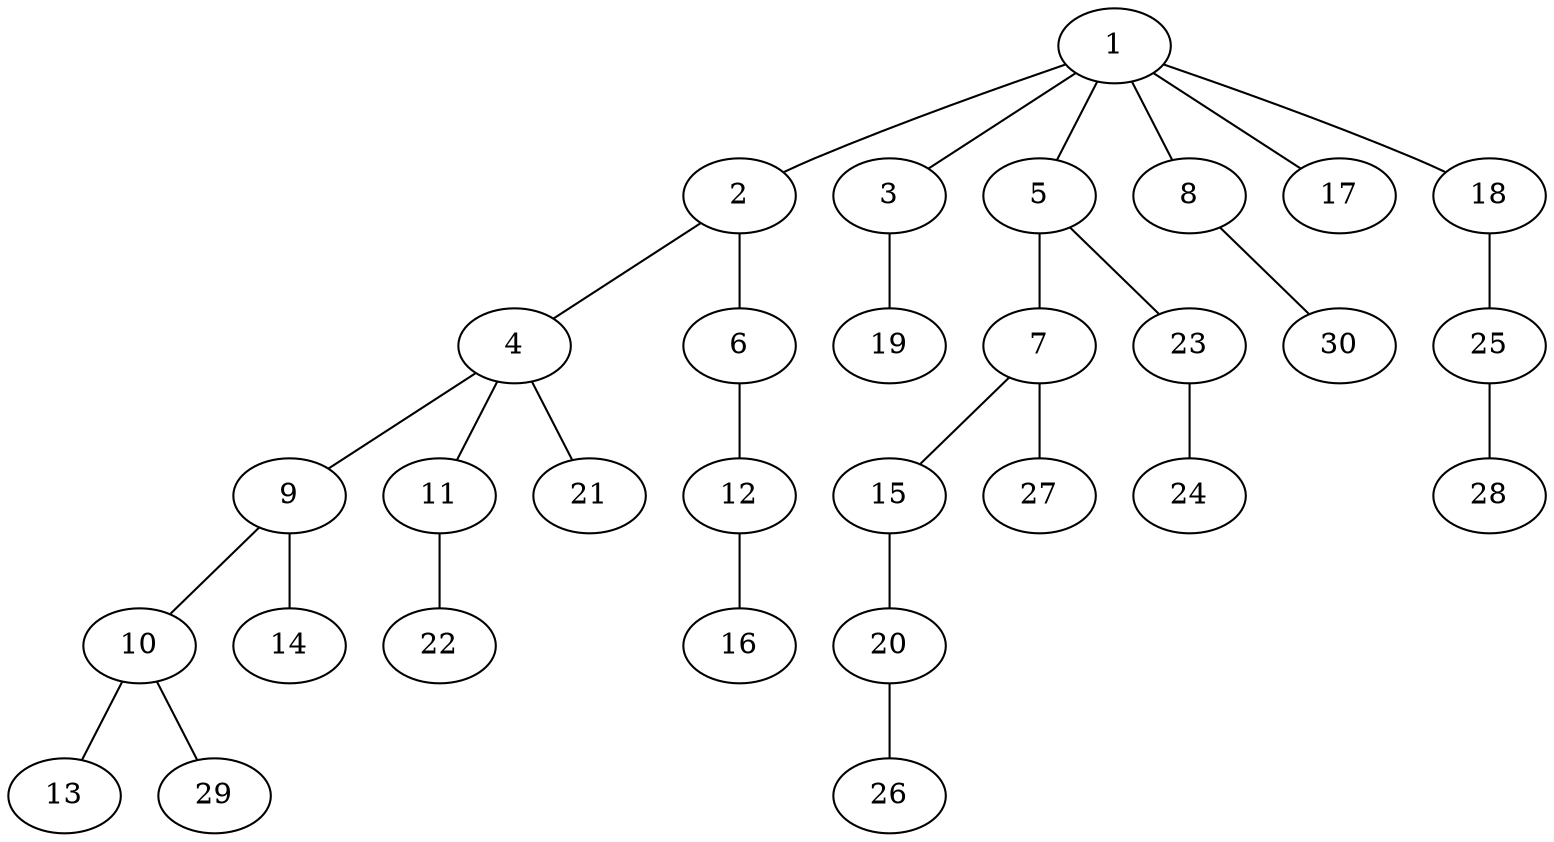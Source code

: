 graph graphname {1--2
1--3
1--5
1--8
1--17
1--18
2--4
2--6
3--19
4--9
4--11
4--21
5--7
5--23
6--12
7--15
7--27
8--30
9--10
9--14
10--13
10--29
11--22
12--16
15--20
18--25
20--26
23--24
25--28
}